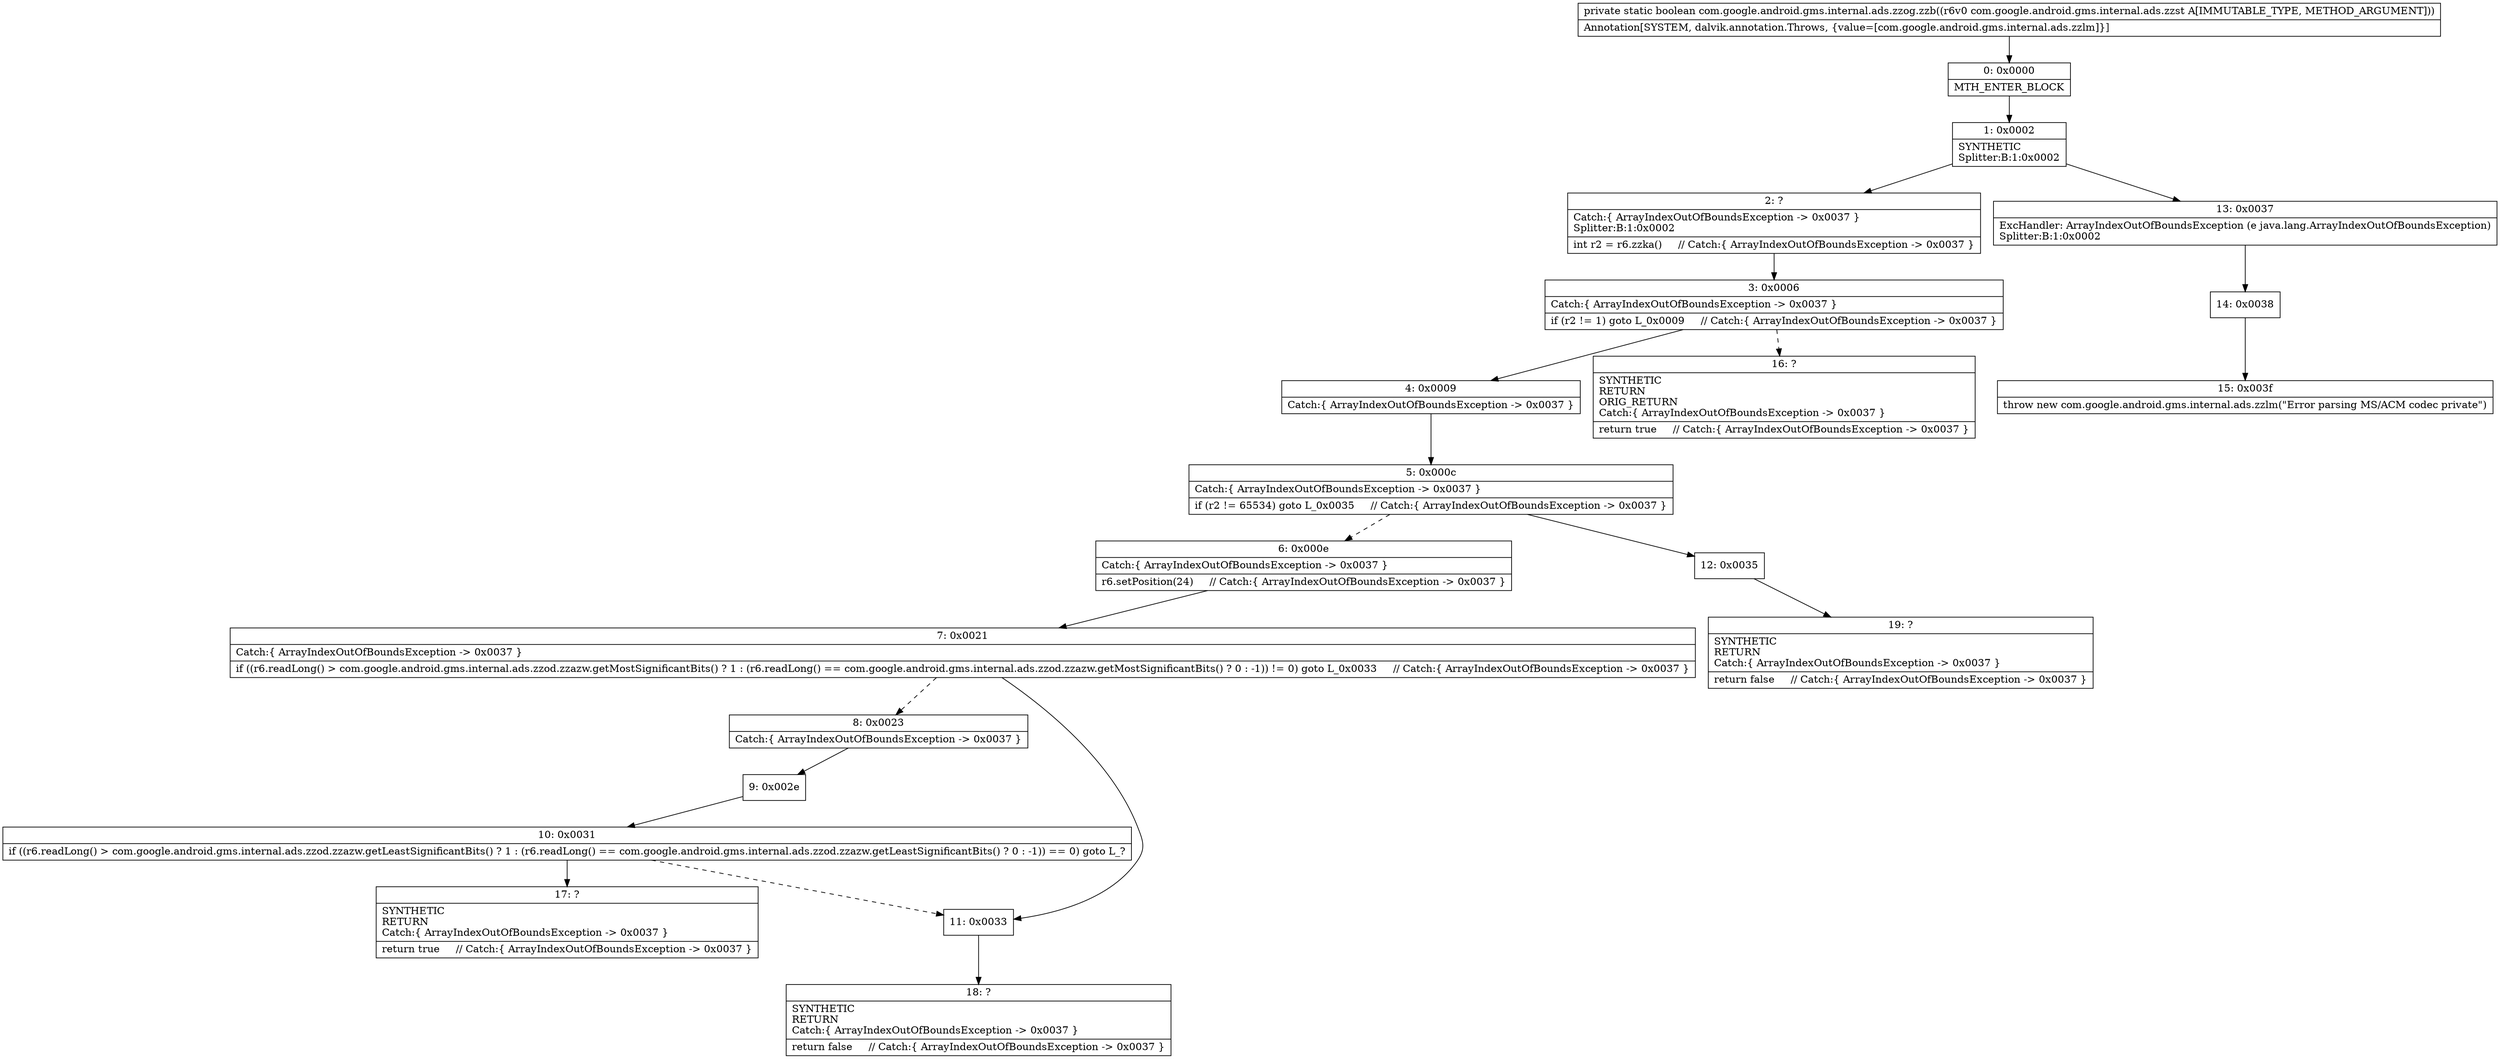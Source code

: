 digraph "CFG forcom.google.android.gms.internal.ads.zzog.zzb(Lcom\/google\/android\/gms\/internal\/ads\/zzst;)Z" {
Node_0 [shape=record,label="{0\:\ 0x0000|MTH_ENTER_BLOCK\l}"];
Node_1 [shape=record,label="{1\:\ 0x0002|SYNTHETIC\lSplitter:B:1:0x0002\l}"];
Node_2 [shape=record,label="{2\:\ ?|Catch:\{ ArrayIndexOutOfBoundsException \-\> 0x0037 \}\lSplitter:B:1:0x0002\l|int r2 = r6.zzka()     \/\/ Catch:\{ ArrayIndexOutOfBoundsException \-\> 0x0037 \}\l}"];
Node_3 [shape=record,label="{3\:\ 0x0006|Catch:\{ ArrayIndexOutOfBoundsException \-\> 0x0037 \}\l|if (r2 != 1) goto L_0x0009     \/\/ Catch:\{ ArrayIndexOutOfBoundsException \-\> 0x0037 \}\l}"];
Node_4 [shape=record,label="{4\:\ 0x0009|Catch:\{ ArrayIndexOutOfBoundsException \-\> 0x0037 \}\l}"];
Node_5 [shape=record,label="{5\:\ 0x000c|Catch:\{ ArrayIndexOutOfBoundsException \-\> 0x0037 \}\l|if (r2 != 65534) goto L_0x0035     \/\/ Catch:\{ ArrayIndexOutOfBoundsException \-\> 0x0037 \}\l}"];
Node_6 [shape=record,label="{6\:\ 0x000e|Catch:\{ ArrayIndexOutOfBoundsException \-\> 0x0037 \}\l|r6.setPosition(24)     \/\/ Catch:\{ ArrayIndexOutOfBoundsException \-\> 0x0037 \}\l}"];
Node_7 [shape=record,label="{7\:\ 0x0021|Catch:\{ ArrayIndexOutOfBoundsException \-\> 0x0037 \}\l|if ((r6.readLong() \> com.google.android.gms.internal.ads.zzod.zzazw.getMostSignificantBits() ? 1 : (r6.readLong() == com.google.android.gms.internal.ads.zzod.zzazw.getMostSignificantBits() ? 0 : \-1)) != 0) goto L_0x0033     \/\/ Catch:\{ ArrayIndexOutOfBoundsException \-\> 0x0037 \}\l}"];
Node_8 [shape=record,label="{8\:\ 0x0023|Catch:\{ ArrayIndexOutOfBoundsException \-\> 0x0037 \}\l}"];
Node_9 [shape=record,label="{9\:\ 0x002e}"];
Node_10 [shape=record,label="{10\:\ 0x0031|if ((r6.readLong() \> com.google.android.gms.internal.ads.zzod.zzazw.getLeastSignificantBits() ? 1 : (r6.readLong() == com.google.android.gms.internal.ads.zzod.zzazw.getLeastSignificantBits() ? 0 : \-1)) == 0) goto L_?\l}"];
Node_11 [shape=record,label="{11\:\ 0x0033}"];
Node_12 [shape=record,label="{12\:\ 0x0035}"];
Node_13 [shape=record,label="{13\:\ 0x0037|ExcHandler: ArrayIndexOutOfBoundsException (e java.lang.ArrayIndexOutOfBoundsException)\lSplitter:B:1:0x0002\l}"];
Node_14 [shape=record,label="{14\:\ 0x0038}"];
Node_15 [shape=record,label="{15\:\ 0x003f|throw new com.google.android.gms.internal.ads.zzlm(\"Error parsing MS\/ACM codec private\")\l}"];
Node_16 [shape=record,label="{16\:\ ?|SYNTHETIC\lRETURN\lORIG_RETURN\lCatch:\{ ArrayIndexOutOfBoundsException \-\> 0x0037 \}\l|return true     \/\/ Catch:\{ ArrayIndexOutOfBoundsException \-\> 0x0037 \}\l}"];
Node_17 [shape=record,label="{17\:\ ?|SYNTHETIC\lRETURN\lCatch:\{ ArrayIndexOutOfBoundsException \-\> 0x0037 \}\l|return true     \/\/ Catch:\{ ArrayIndexOutOfBoundsException \-\> 0x0037 \}\l}"];
Node_18 [shape=record,label="{18\:\ ?|SYNTHETIC\lRETURN\lCatch:\{ ArrayIndexOutOfBoundsException \-\> 0x0037 \}\l|return false     \/\/ Catch:\{ ArrayIndexOutOfBoundsException \-\> 0x0037 \}\l}"];
Node_19 [shape=record,label="{19\:\ ?|SYNTHETIC\lRETURN\lCatch:\{ ArrayIndexOutOfBoundsException \-\> 0x0037 \}\l|return false     \/\/ Catch:\{ ArrayIndexOutOfBoundsException \-\> 0x0037 \}\l}"];
MethodNode[shape=record,label="{private static boolean com.google.android.gms.internal.ads.zzog.zzb((r6v0 com.google.android.gms.internal.ads.zzst A[IMMUTABLE_TYPE, METHOD_ARGUMENT]))  | Annotation[SYSTEM, dalvik.annotation.Throws, \{value=[com.google.android.gms.internal.ads.zzlm]\}]\l}"];
MethodNode -> Node_0;
Node_0 -> Node_1;
Node_1 -> Node_2;
Node_1 -> Node_13;
Node_2 -> Node_3;
Node_3 -> Node_4;
Node_3 -> Node_16[style=dashed];
Node_4 -> Node_5;
Node_5 -> Node_6[style=dashed];
Node_5 -> Node_12;
Node_6 -> Node_7;
Node_7 -> Node_8[style=dashed];
Node_7 -> Node_11;
Node_8 -> Node_9;
Node_9 -> Node_10;
Node_10 -> Node_11[style=dashed];
Node_10 -> Node_17;
Node_11 -> Node_18;
Node_12 -> Node_19;
Node_13 -> Node_14;
Node_14 -> Node_15;
}

